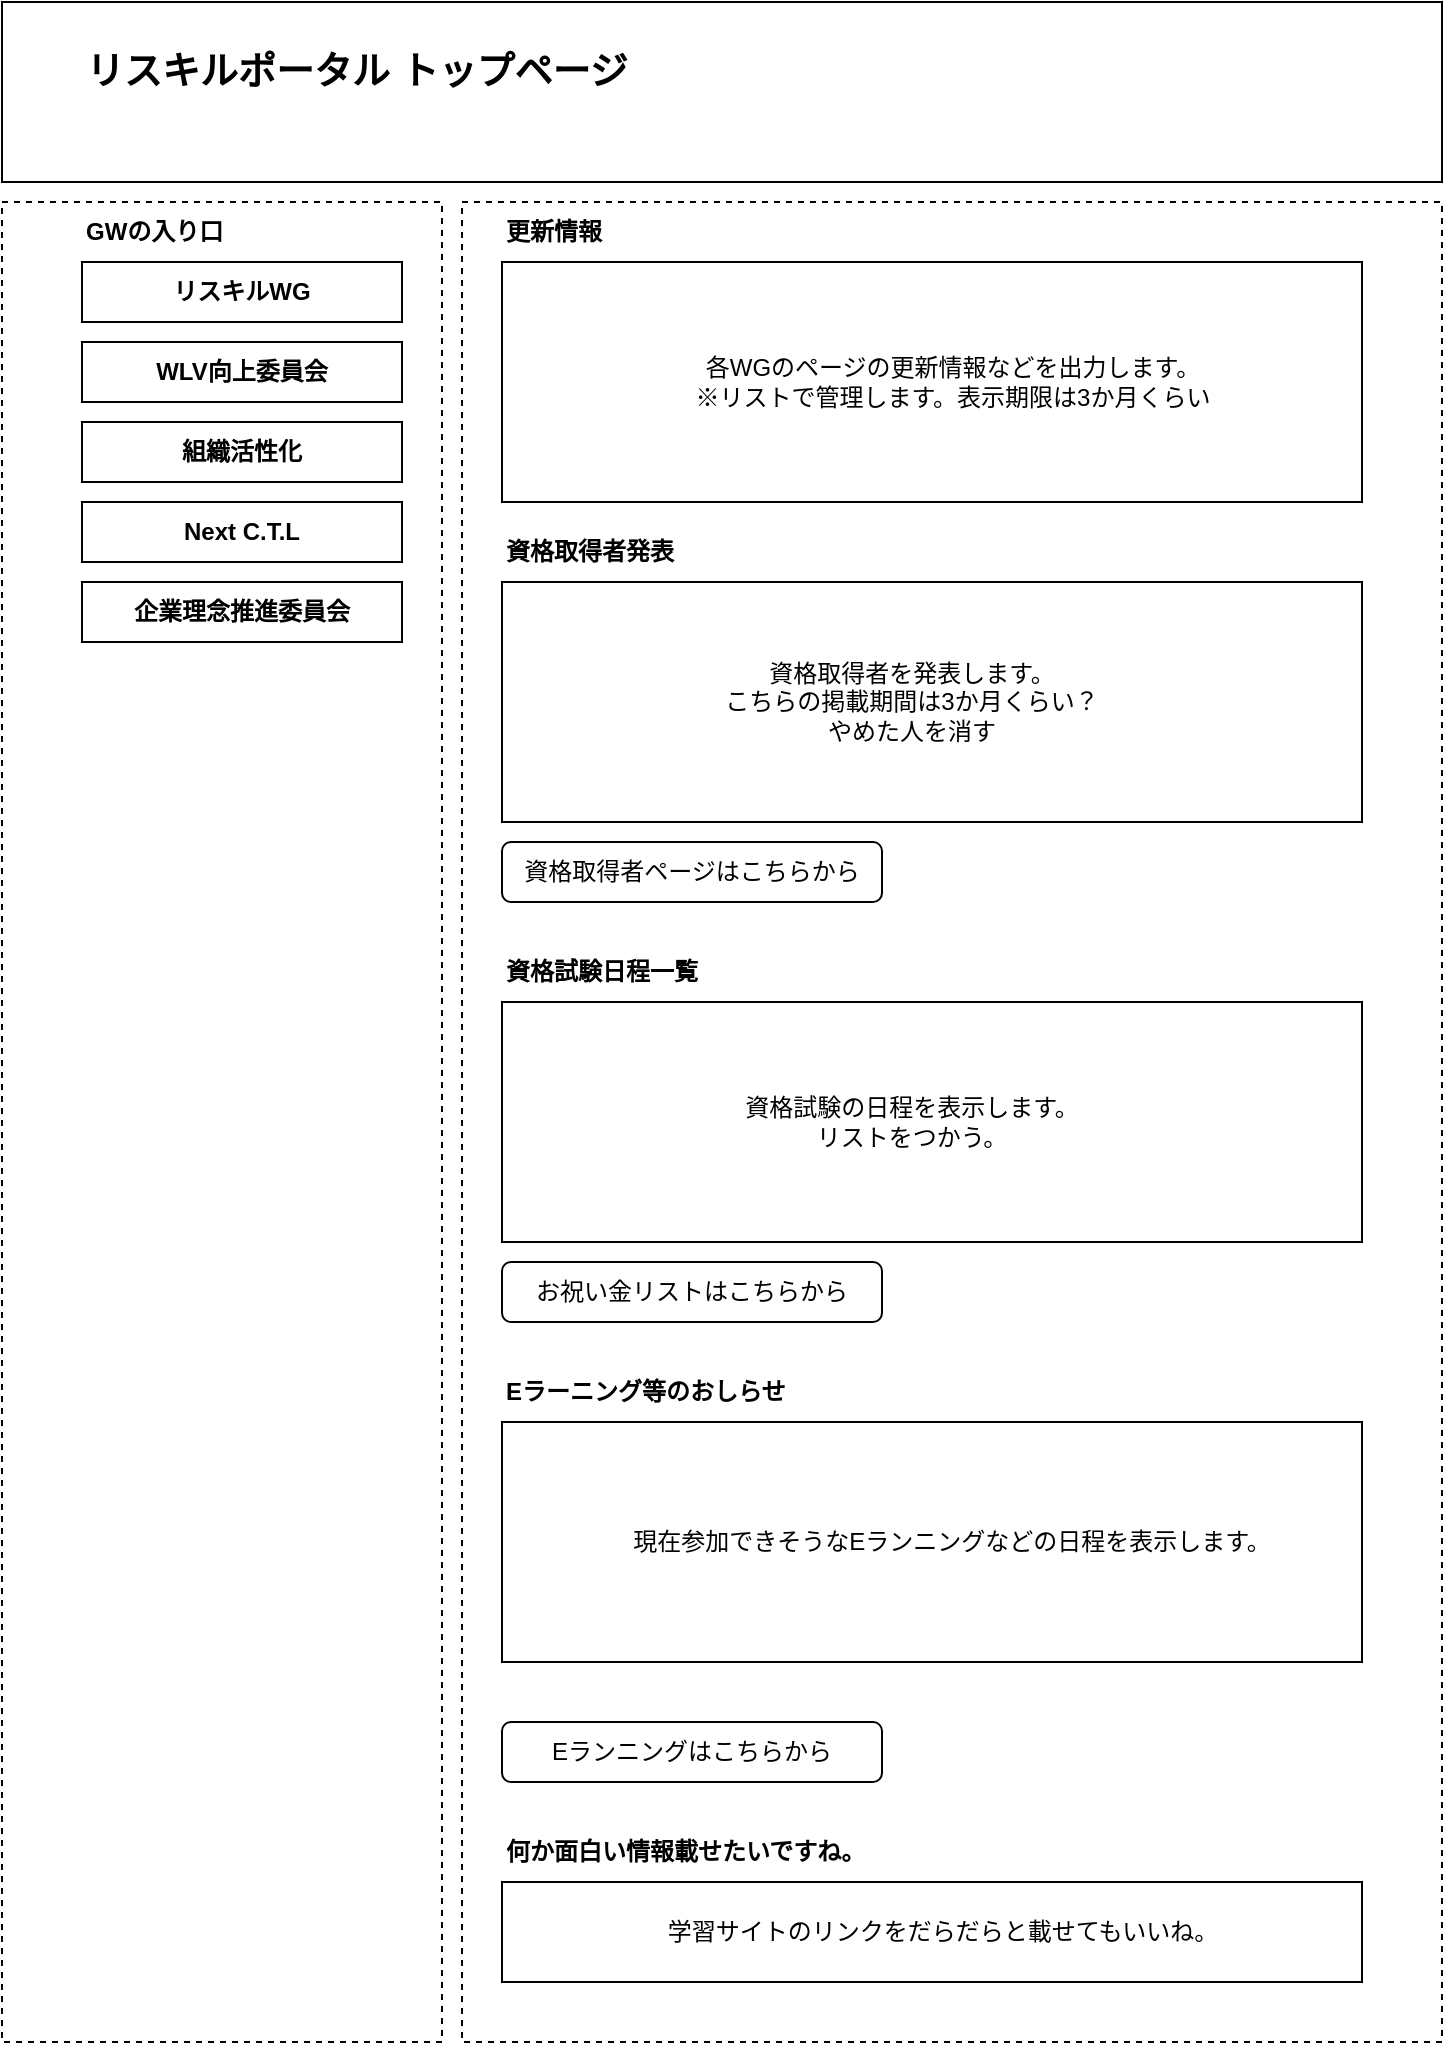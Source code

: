 <mxfile version="28.0.1" pages="3">
  <diagram name="メインページ" id="wMeUEnmld4QScc9gEmDQ">
    <mxGraphModel dx="1042" dy="741" grid="1" gridSize="10" guides="1" tooltips="1" connect="1" arrows="1" fold="1" page="1" pageScale="1" pageWidth="827" pageHeight="1169" math="0" shadow="0">
      <root>
        <mxCell id="0" />
        <mxCell id="1" parent="0" />
        <mxCell id="3IvfI03AtTfm9H1bnsi_-17" value="" style="rounded=0;whiteSpace=wrap;html=1;dashed=1;" parent="1" vertex="1">
          <mxGeometry x="270" y="120" width="490" height="920" as="geometry" />
        </mxCell>
        <mxCell id="oiv-4dMFuAl-StK903SG-4" value="" style="rounded=0;whiteSpace=wrap;html=1;" parent="1" vertex="1">
          <mxGeometry x="290" y="960" width="430" height="50" as="geometry" />
        </mxCell>
        <mxCell id="il_miRCFdZd_Thjj5DIv-8" value="" style="rounded=0;whiteSpace=wrap;html=1;" parent="1" vertex="1">
          <mxGeometry x="290" y="730" width="430" height="120" as="geometry" />
        </mxCell>
        <mxCell id="FedPMPM-3f4tM0Vr6WgK-15" value="" style="rounded=0;whiteSpace=wrap;html=1;" parent="1" vertex="1">
          <mxGeometry x="290" y="150" width="430" height="120" as="geometry" />
        </mxCell>
        <mxCell id="il_miRCFdZd_Thjj5DIv-2" value="" style="rounded=0;whiteSpace=wrap;html=1;" parent="1" vertex="1">
          <mxGeometry x="290" y="310" width="430" height="120" as="geometry" />
        </mxCell>
        <mxCell id="il_miRCFdZd_Thjj5DIv-5" value="" style="rounded=0;whiteSpace=wrap;html=1;" parent="1" vertex="1">
          <mxGeometry x="290" y="520" width="430" height="120" as="geometry" />
        </mxCell>
        <mxCell id="3IvfI03AtTfm9H1bnsi_-1" value="" style="rounded=0;whiteSpace=wrap;html=1;" parent="1" vertex="1">
          <mxGeometry x="40" y="20" width="720" height="90" as="geometry" />
        </mxCell>
        <mxCell id="FedPMPM-3f4tM0Vr6WgK-1" value="リスキルポータル トップページ" style="text;html=1;align=left;verticalAlign=middle;whiteSpace=wrap;rounded=0;fontSize=19;fontStyle=1" parent="1" vertex="1">
          <mxGeometry x="80" y="40" width="300" height="30" as="geometry" />
        </mxCell>
        <mxCell id="FedPMPM-3f4tM0Vr6WgK-14" value="更新情報" style="text;html=1;align=left;verticalAlign=middle;whiteSpace=wrap;rounded=0;fontSize=12;fontStyle=1" parent="1" vertex="1">
          <mxGeometry x="290" y="120" width="120" height="30" as="geometry" />
        </mxCell>
        <mxCell id="oiv-4dMFuAl-StK903SG-3" value="何か面白い情報載せたいですね。" style="text;html=1;align=left;verticalAlign=middle;whiteSpace=wrap;rounded=0;fontSize=12;fontStyle=1" parent="1" vertex="1">
          <mxGeometry x="290" y="930" width="240" height="30" as="geometry" />
        </mxCell>
        <mxCell id="oiv-4dMFuAl-StK903SG-5" value="学習サイトのリンクをだらだらと載せてもいいね。" style="text;html=1;align=center;verticalAlign=middle;whiteSpace=wrap;rounded=0;" parent="1" vertex="1">
          <mxGeometry x="342.5" y="970" width="335" height="30" as="geometry" />
        </mxCell>
        <mxCell id="il_miRCFdZd_Thjj5DIv-1" value="資格取得者発表" style="text;html=1;align=left;verticalAlign=middle;whiteSpace=wrap;rounded=0;fontSize=12;fontStyle=1" parent="1" vertex="1">
          <mxGeometry x="290" y="280" width="120" height="30" as="geometry" />
        </mxCell>
        <mxCell id="il_miRCFdZd_Thjj5DIv-4" value="資格試験日程一覧" style="text;html=1;align=left;verticalAlign=middle;whiteSpace=wrap;rounded=0;fontSize=12;fontStyle=1" parent="1" vertex="1">
          <mxGeometry x="290" y="490" width="120" height="30" as="geometry" />
        </mxCell>
        <mxCell id="il_miRCFdZd_Thjj5DIv-7" value="Eラーニング等のおしらせ" style="text;html=1;align=left;verticalAlign=middle;whiteSpace=wrap;rounded=0;fontSize=12;fontStyle=1" parent="1" vertex="1">
          <mxGeometry x="290" y="700" width="160" height="30" as="geometry" />
        </mxCell>
        <mxCell id="il_miRCFdZd_Thjj5DIv-9" value="現在参加できそうなEランニングなどの日程を表示します。" style="text;html=1;align=center;verticalAlign=middle;whiteSpace=wrap;rounded=0;" parent="1" vertex="1">
          <mxGeometry x="330" y="775" width="370" height="30" as="geometry" />
        </mxCell>
        <mxCell id="c4v6A1TwBVcsJ7pFR3_V-1" value="お祝い金リストはこちらから" style="rounded=1;whiteSpace=wrap;html=1;" parent="1" vertex="1">
          <mxGeometry x="290" y="650" width="190" height="30" as="geometry" />
        </mxCell>
        <mxCell id="c4v6A1TwBVcsJ7pFR3_V-2" value="Eランニングはこちらから" style="rounded=1;whiteSpace=wrap;html=1;" parent="1" vertex="1">
          <mxGeometry x="290" y="880" width="190" height="30" as="geometry" />
        </mxCell>
        <mxCell id="c4v6A1TwBVcsJ7pFR3_V-3" value="資格取得者ページはこちらから" style="rounded=1;whiteSpace=wrap;html=1;" parent="1" vertex="1">
          <mxGeometry x="290" y="440" width="190" height="30" as="geometry" />
        </mxCell>
        <mxCell id="il_miRCFdZd_Thjj5DIv-6" value="資格試験の日程を表示します。&lt;div&gt;リストをつかう。&lt;/div&gt;" style="text;html=1;align=center;verticalAlign=middle;whiteSpace=wrap;rounded=0;" parent="1" vertex="1">
          <mxGeometry x="380" y="540" width="230" height="80" as="geometry" />
        </mxCell>
        <mxCell id="il_miRCFdZd_Thjj5DIv-3" value="資格取得者を発表します。&lt;div&gt;こちらの掲載期間は3か月くらい？&lt;/div&gt;&lt;div&gt;やめた人を消す&lt;/div&gt;" style="text;html=1;align=center;verticalAlign=middle;whiteSpace=wrap;rounded=0;" parent="1" vertex="1">
          <mxGeometry x="380" y="340" width="230" height="60" as="geometry" />
        </mxCell>
        <mxCell id="oiv-4dMFuAl-StK903SG-1" value="各WGのページの更新情報などを出力します。&lt;div&gt;※リストで管理します。表示期限は3か月くらい&lt;/div&gt;" style="text;html=1;align=center;verticalAlign=middle;whiteSpace=wrap;rounded=0;" parent="1" vertex="1">
          <mxGeometry x="367.5" y="182.5" width="295" height="55" as="geometry" />
        </mxCell>
        <mxCell id="aWnUI_tGvnglUYrXrIqi-3" value="" style="group" parent="1" vertex="1" connectable="0">
          <mxGeometry x="80" y="120" width="180" height="920" as="geometry" />
        </mxCell>
        <mxCell id="3IvfI03AtTfm9H1bnsi_-3" value="" style="rounded=0;whiteSpace=wrap;html=1;dashed=1;" parent="aWnUI_tGvnglUYrXrIqi-3" vertex="1">
          <mxGeometry x="-40" width="220" height="920" as="geometry" />
        </mxCell>
        <mxCell id="FedPMPM-3f4tM0Vr6WgK-2" value="GWの入り口" style="text;html=1;align=left;verticalAlign=middle;whiteSpace=wrap;rounded=0;fontSize=12;fontStyle=1" parent="aWnUI_tGvnglUYrXrIqi-3" vertex="1">
          <mxGeometry width="160" height="30" as="geometry" />
        </mxCell>
        <mxCell id="FedPMPM-3f4tM0Vr6WgK-3" value="" style="rounded=0;whiteSpace=wrap;html=1;" parent="aWnUI_tGvnglUYrXrIqi-3" vertex="1">
          <mxGeometry y="30" width="160" height="30" as="geometry" />
        </mxCell>
        <mxCell id="FedPMPM-3f4tM0Vr6WgK-4" value="" style="rounded=0;whiteSpace=wrap;html=1;" parent="aWnUI_tGvnglUYrXrIqi-3" vertex="1">
          <mxGeometry y="70" width="160" height="30" as="geometry" />
        </mxCell>
        <mxCell id="FedPMPM-3f4tM0Vr6WgK-5" value="" style="rounded=0;whiteSpace=wrap;html=1;" parent="aWnUI_tGvnglUYrXrIqi-3" vertex="1">
          <mxGeometry y="110" width="160" height="30" as="geometry" />
        </mxCell>
        <mxCell id="FedPMPM-3f4tM0Vr6WgK-6" value="" style="rounded=0;whiteSpace=wrap;html=1;" parent="aWnUI_tGvnglUYrXrIqi-3" vertex="1">
          <mxGeometry y="150" width="160" height="30" as="geometry" />
        </mxCell>
        <mxCell id="FedPMPM-3f4tM0Vr6WgK-7" value="" style="rounded=0;whiteSpace=wrap;html=1;" parent="aWnUI_tGvnglUYrXrIqi-3" vertex="1">
          <mxGeometry y="190" width="160" height="30" as="geometry" />
        </mxCell>
        <mxCell id="FedPMPM-3f4tM0Vr6WgK-9" value="リスキルWG" style="text;html=1;align=center;verticalAlign=middle;whiteSpace=wrap;rounded=0;fontSize=12;fontStyle=1" parent="aWnUI_tGvnglUYrXrIqi-3" vertex="1">
          <mxGeometry y="30" width="160" height="30" as="geometry" />
        </mxCell>
        <mxCell id="FedPMPM-3f4tM0Vr6WgK-10" value="WLV向上委員会" style="text;html=1;align=center;verticalAlign=middle;whiteSpace=wrap;rounded=0;fontSize=12;fontStyle=1" parent="aWnUI_tGvnglUYrXrIqi-3" vertex="1">
          <mxGeometry y="70" width="160" height="30" as="geometry" />
        </mxCell>
        <mxCell id="FedPMPM-3f4tM0Vr6WgK-11" value="組織活性化" style="text;html=1;align=center;verticalAlign=middle;whiteSpace=wrap;rounded=0;fontSize=12;fontStyle=1" parent="aWnUI_tGvnglUYrXrIqi-3" vertex="1">
          <mxGeometry y="110" width="160" height="30" as="geometry" />
        </mxCell>
        <mxCell id="FedPMPM-3f4tM0Vr6WgK-12" value="Next C.T.L" style="text;html=1;align=center;verticalAlign=middle;whiteSpace=wrap;rounded=0;fontSize=12;fontStyle=1" parent="aWnUI_tGvnglUYrXrIqi-3" vertex="1">
          <mxGeometry y="150" width="160" height="30" as="geometry" />
        </mxCell>
        <mxCell id="FedPMPM-3f4tM0Vr6WgK-13" value="企業理念推進委員会" style="text;html=1;align=center;verticalAlign=middle;whiteSpace=wrap;rounded=0;fontSize=12;fontStyle=1" parent="aWnUI_tGvnglUYrXrIqi-3" vertex="1">
          <mxGeometry y="190" width="160" height="30" as="geometry" />
        </mxCell>
      </root>
    </mxGraphModel>
  </diagram>
  <diagram id="KC0oikg14A7N1GVqcF_b" name="リスキルサイト">
    <mxGraphModel dx="1042" dy="741" grid="1" gridSize="10" guides="1" tooltips="1" connect="1" arrows="1" fold="1" page="1" pageScale="1" pageWidth="827" pageHeight="1169" math="0" shadow="0">
      <root>
        <mxCell id="0" />
        <mxCell id="1" parent="0" />
        <mxCell id="DO2PiSeSNPy9GDb11soI-1" value="リスキルWG - トップページ" style="text;html=1;align=left;verticalAlign=middle;whiteSpace=wrap;rounded=0;fontSize=19;fontStyle=1" parent="1" vertex="1">
          <mxGeometry x="40" y="40" width="300" height="30" as="geometry" />
        </mxCell>
        <mxCell id="DO2PiSeSNPy9GDb11soI-2" value="メインメニュー" style="text;html=1;align=left;verticalAlign=middle;whiteSpace=wrap;rounded=0;fontSize=12;fontStyle=1" parent="1" vertex="1">
          <mxGeometry x="40" y="170" width="240" height="30" as="geometry" />
        </mxCell>
        <mxCell id="DO2PiSeSNPy9GDb11soI-3" value="" style="rounded=0;whiteSpace=wrap;html=1;" parent="1" vertex="1">
          <mxGeometry x="40" y="200" width="120" height="90" as="geometry" />
        </mxCell>
        <mxCell id="DO2PiSeSNPy9GDb11soI-4" value="" style="rounded=0;whiteSpace=wrap;html=1;" parent="1" vertex="1">
          <mxGeometry x="180" y="200" width="120" height="90" as="geometry" />
        </mxCell>
        <mxCell id="DO2PiSeSNPy9GDb11soI-5" value="" style="rounded=0;whiteSpace=wrap;html=1;" parent="1" vertex="1">
          <mxGeometry x="320" y="200" width="120" height="90" as="geometry" />
        </mxCell>
        <mxCell id="DO2PiSeSNPy9GDb11soI-8" value="リスキルメンバー紹介" style="text;html=1;align=left;verticalAlign=middle;whiteSpace=wrap;rounded=0;fontSize=12;fontStyle=1" parent="1" vertex="1">
          <mxGeometry x="40" y="560" width="240" height="30" as="geometry" />
        </mxCell>
        <mxCell id="DO2PiSeSNPy9GDb11soI-9" value="リスキル研修情報" style="text;html=1;align=center;verticalAlign=middle;whiteSpace=wrap;rounded=0;fontSize=12;fontStyle=1" parent="1" vertex="1">
          <mxGeometry x="40" y="260" width="120" height="30" as="geometry" />
        </mxCell>
        <mxCell id="DO2PiSeSNPy9GDb11soI-10" value="クラウド環境提供" style="text;html=1;align=center;verticalAlign=middle;whiteSpace=wrap;rounded=0;fontSize=12;fontStyle=1" parent="1" vertex="1">
          <mxGeometry x="180" y="260" width="120" height="30" as="geometry" />
        </mxCell>
        <mxCell id="DO2PiSeSNPy9GDb11soI-11" value="資格取得応援" style="text;html=1;align=center;verticalAlign=middle;whiteSpace=wrap;rounded=0;fontSize=12;fontStyle=1" parent="1" vertex="1">
          <mxGeometry x="320" y="260" width="120" height="30" as="geometry" />
        </mxCell>
        <mxCell id="DO2PiSeSNPy9GDb11soI-14" value="更新情報" style="text;html=1;align=left;verticalAlign=middle;whiteSpace=wrap;rounded=0;fontSize=12;fontStyle=1" parent="1" vertex="1">
          <mxGeometry x="40" y="310" width="120" height="30" as="geometry" />
        </mxCell>
        <mxCell id="DO2PiSeSNPy9GDb11soI-15" value="" style="rounded=0;whiteSpace=wrap;html=1;" parent="1" vertex="1">
          <mxGeometry x="40" y="340" width="680" height="120" as="geometry" />
        </mxCell>
        <mxCell id="DO2PiSeSNPy9GDb11soI-16" value="おしらせ" style="text;html=1;align=left;verticalAlign=middle;whiteSpace=wrap;rounded=0;fontSize=12;fontStyle=1" parent="1" vertex="1">
          <mxGeometry x="40" y="80" width="240" height="30" as="geometry" />
        </mxCell>
        <mxCell id="DO2PiSeSNPy9GDb11soI-17" value="" style="rounded=0;whiteSpace=wrap;html=1;" parent="1" vertex="1">
          <mxGeometry x="40" y="110" width="680" height="50" as="geometry" />
        </mxCell>
        <mxCell id="DO2PiSeSNPy9GDb11soI-18" value="" style="rounded=0;whiteSpace=wrap;html=1;" parent="1" vertex="1">
          <mxGeometry x="40" y="590" width="120" height="90" as="geometry" />
        </mxCell>
        <mxCell id="DO2PiSeSNPy9GDb11soI-19" value="" style="rounded=0;whiteSpace=wrap;html=1;" parent="1" vertex="1">
          <mxGeometry x="180" y="590" width="120" height="90" as="geometry" />
        </mxCell>
        <mxCell id="DO2PiSeSNPy9GDb11soI-20" value="" style="rounded=0;whiteSpace=wrap;html=1;" parent="1" vertex="1">
          <mxGeometry x="320" y="590" width="120" height="90" as="geometry" />
        </mxCell>
        <mxCell id="DO2PiSeSNPy9GDb11soI-21" value="" style="rounded=0;whiteSpace=wrap;html=1;" parent="1" vertex="1">
          <mxGeometry x="460" y="590" width="120" height="90" as="geometry" />
        </mxCell>
        <mxCell id="DO2PiSeSNPy9GDb11soI-22" value="" style="rounded=0;whiteSpace=wrap;html=1;" parent="1" vertex="1">
          <mxGeometry x="600" y="590" width="120" height="90" as="geometry" />
        </mxCell>
        <mxCell id="DO2PiSeSNPy9GDb11soI-23" value="リスキルWG" style="text;html=1;align=center;verticalAlign=middle;whiteSpace=wrap;rounded=0;fontSize=12;fontStyle=1" parent="1" vertex="1">
          <mxGeometry x="40" y="650" width="120" height="30" as="geometry" />
        </mxCell>
        <mxCell id="DO2PiSeSNPy9GDb11soI-24" value="WLV向上委員会" style="text;html=1;align=center;verticalAlign=middle;whiteSpace=wrap;rounded=0;fontSize=12;fontStyle=1" parent="1" vertex="1">
          <mxGeometry x="180" y="650" width="120" height="30" as="geometry" />
        </mxCell>
        <mxCell id="DO2PiSeSNPy9GDb11soI-25" value="組織活性化" style="text;html=1;align=center;verticalAlign=middle;whiteSpace=wrap;rounded=0;fontSize=12;fontStyle=1" parent="1" vertex="1">
          <mxGeometry x="320" y="650" width="120" height="30" as="geometry" />
        </mxCell>
        <mxCell id="DO2PiSeSNPy9GDb11soI-26" value="Next C.T.L" style="text;html=1;align=center;verticalAlign=middle;whiteSpace=wrap;rounded=0;fontSize=12;fontStyle=1" parent="1" vertex="1">
          <mxGeometry x="460" y="650" width="120" height="30" as="geometry" />
        </mxCell>
        <mxCell id="DO2PiSeSNPy9GDb11soI-27" value="企業理念推進委員会" style="text;html=1;align=center;verticalAlign=middle;whiteSpace=wrap;rounded=0;fontSize=12;fontStyle=1" parent="1" vertex="1">
          <mxGeometry x="600" y="650" width="120" height="30" as="geometry" />
        </mxCell>
        <mxCell id="DO2PiSeSNPy9GDb11soI-28" value="各ページの更新情報などを掲載します。" style="text;html=1;align=center;verticalAlign=middle;whiteSpace=wrap;rounded=0;" parent="1" vertex="1">
          <mxGeometry x="260" y="385" width="230" height="30" as="geometry" />
        </mxCell>
        <mxCell id="DO2PiSeSNPy9GDb11soI-29" value="重要度の高い情報を掲載します。" style="text;html=1;align=center;verticalAlign=middle;whiteSpace=wrap;rounded=0;" parent="1" vertex="1">
          <mxGeometry x="260" y="120" width="230" height="30" as="geometry" />
        </mxCell>
      </root>
    </mxGraphModel>
  </diagram>
  <diagram name="リスキルサイトのコピー" id="lc2Pluh0yq9wfzb1Csjt">
    <mxGraphModel dx="1418" dy="760" grid="1" gridSize="10" guides="1" tooltips="1" connect="1" arrows="1" fold="1" page="1" pageScale="1" pageWidth="827" pageHeight="1169" math="0" shadow="0">
      <root>
        <mxCell id="_4XoBn0VADHWwbgrYfSZ-0" />
        <mxCell id="_4XoBn0VADHWwbgrYfSZ-1" parent="_4XoBn0VADHWwbgrYfSZ-0" />
        <mxCell id="_4XoBn0VADHWwbgrYfSZ-2" value="WLV向上委員会 - トップページ" style="text;html=1;align=left;verticalAlign=middle;whiteSpace=wrap;rounded=0;fontSize=19;fontStyle=1" parent="_4XoBn0VADHWwbgrYfSZ-1" vertex="1">
          <mxGeometry x="40" y="40" width="300" height="30" as="geometry" />
        </mxCell>
        <mxCell id="_4XoBn0VADHWwbgrYfSZ-3" value="メインメニュー" style="text;html=1;align=left;verticalAlign=middle;whiteSpace=wrap;rounded=0;fontSize=12;fontStyle=1" parent="_4XoBn0VADHWwbgrYfSZ-1" vertex="1">
          <mxGeometry x="40" y="170" width="240" height="30" as="geometry" />
        </mxCell>
        <mxCell id="_4XoBn0VADHWwbgrYfSZ-4" value="" style="rounded=0;whiteSpace=wrap;html=1;" parent="_4XoBn0VADHWwbgrYfSZ-1" vertex="1">
          <mxGeometry x="40" y="200" width="120" height="90" as="geometry" />
        </mxCell>
        <mxCell id="_4XoBn0VADHWwbgrYfSZ-5" value="" style="rounded=0;whiteSpace=wrap;html=1;" parent="_4XoBn0VADHWwbgrYfSZ-1" vertex="1">
          <mxGeometry x="180" y="200" width="120" height="90" as="geometry" />
        </mxCell>
        <mxCell id="_4XoBn0VADHWwbgrYfSZ-6" value="" style="rounded=0;whiteSpace=wrap;html=1;" parent="_4XoBn0VADHWwbgrYfSZ-1" vertex="1">
          <mxGeometry x="320" y="200" width="120" height="90" as="geometry" />
        </mxCell>
        <mxCell id="_4XoBn0VADHWwbgrYfSZ-7" value="" style="rounded=0;whiteSpace=wrap;html=1;" parent="_4XoBn0VADHWwbgrYfSZ-1" vertex="1">
          <mxGeometry x="460" y="200" width="120" height="90" as="geometry" />
        </mxCell>
        <mxCell id="_4XoBn0VADHWwbgrYfSZ-8" value="" style="rounded=0;whiteSpace=wrap;html=1;" parent="_4XoBn0VADHWwbgrYfSZ-1" vertex="1">
          <mxGeometry x="600" y="200" width="120" height="90" as="geometry" />
        </mxCell>
        <mxCell id="_4XoBn0VADHWwbgrYfSZ-9" value="リスキルメンバー紹介" style="text;html=1;align=left;verticalAlign=middle;whiteSpace=wrap;rounded=0;fontSize=12;fontStyle=1" parent="_4XoBn0VADHWwbgrYfSZ-1" vertex="1">
          <mxGeometry x="40" y="560" width="240" height="30" as="geometry" />
        </mxCell>
        <mxCell id="_4XoBn0VADHWwbgrYfSZ-10" value="リスキルWG" style="text;html=1;align=center;verticalAlign=middle;whiteSpace=wrap;rounded=0;fontSize=12;fontStyle=1" parent="_4XoBn0VADHWwbgrYfSZ-1" vertex="1">
          <mxGeometry x="40" y="260" width="120" height="30" as="geometry" />
        </mxCell>
        <mxCell id="_4XoBn0VADHWwbgrYfSZ-11" value="WLV向上委員会" style="text;html=1;align=center;verticalAlign=middle;whiteSpace=wrap;rounded=0;fontSize=12;fontStyle=1" parent="_4XoBn0VADHWwbgrYfSZ-1" vertex="1">
          <mxGeometry x="180" y="260" width="120" height="30" as="geometry" />
        </mxCell>
        <mxCell id="_4XoBn0VADHWwbgrYfSZ-12" value="組織活性化" style="text;html=1;align=center;verticalAlign=middle;whiteSpace=wrap;rounded=0;fontSize=12;fontStyle=1" parent="_4XoBn0VADHWwbgrYfSZ-1" vertex="1">
          <mxGeometry x="320" y="260" width="120" height="30" as="geometry" />
        </mxCell>
        <mxCell id="_4XoBn0VADHWwbgrYfSZ-13" value="Next C.T.L" style="text;html=1;align=center;verticalAlign=middle;whiteSpace=wrap;rounded=0;fontSize=12;fontStyle=1" parent="_4XoBn0VADHWwbgrYfSZ-1" vertex="1">
          <mxGeometry x="460" y="260" width="120" height="30" as="geometry" />
        </mxCell>
        <mxCell id="_4XoBn0VADHWwbgrYfSZ-14" value="企業理念推進委員会" style="text;html=1;align=center;verticalAlign=middle;whiteSpace=wrap;rounded=0;fontSize=12;fontStyle=1" parent="_4XoBn0VADHWwbgrYfSZ-1" vertex="1">
          <mxGeometry x="600" y="260" width="120" height="30" as="geometry" />
        </mxCell>
        <mxCell id="_4XoBn0VADHWwbgrYfSZ-15" value="更新情報" style="text;html=1;align=left;verticalAlign=middle;whiteSpace=wrap;rounded=0;fontSize=12;fontStyle=1" parent="_4XoBn0VADHWwbgrYfSZ-1" vertex="1">
          <mxGeometry x="40" y="310" width="120" height="30" as="geometry" />
        </mxCell>
        <mxCell id="_4XoBn0VADHWwbgrYfSZ-16" value="" style="rounded=0;whiteSpace=wrap;html=1;" parent="_4XoBn0VADHWwbgrYfSZ-1" vertex="1">
          <mxGeometry x="40" y="340" width="680" height="120" as="geometry" />
        </mxCell>
        <mxCell id="_4XoBn0VADHWwbgrYfSZ-17" value="おしらせ" style="text;html=1;align=left;verticalAlign=middle;whiteSpace=wrap;rounded=0;fontSize=12;fontStyle=1" parent="_4XoBn0VADHWwbgrYfSZ-1" vertex="1">
          <mxGeometry x="40" y="80" width="240" height="30" as="geometry" />
        </mxCell>
        <mxCell id="_4XoBn0VADHWwbgrYfSZ-18" value="" style="rounded=0;whiteSpace=wrap;html=1;" parent="_4XoBn0VADHWwbgrYfSZ-1" vertex="1">
          <mxGeometry x="40" y="110" width="680" height="50" as="geometry" />
        </mxCell>
        <mxCell id="_4XoBn0VADHWwbgrYfSZ-19" value="" style="rounded=0;whiteSpace=wrap;html=1;" parent="_4XoBn0VADHWwbgrYfSZ-1" vertex="1">
          <mxGeometry x="40" y="590" width="120" height="90" as="geometry" />
        </mxCell>
        <mxCell id="_4XoBn0VADHWwbgrYfSZ-20" value="" style="rounded=0;whiteSpace=wrap;html=1;" parent="_4XoBn0VADHWwbgrYfSZ-1" vertex="1">
          <mxGeometry x="180" y="590" width="120" height="90" as="geometry" />
        </mxCell>
        <mxCell id="_4XoBn0VADHWwbgrYfSZ-21" value="" style="rounded=0;whiteSpace=wrap;html=1;" parent="_4XoBn0VADHWwbgrYfSZ-1" vertex="1">
          <mxGeometry x="320" y="590" width="120" height="90" as="geometry" />
        </mxCell>
        <mxCell id="_4XoBn0VADHWwbgrYfSZ-22" value="" style="rounded=0;whiteSpace=wrap;html=1;" parent="_4XoBn0VADHWwbgrYfSZ-1" vertex="1">
          <mxGeometry x="460" y="590" width="120" height="90" as="geometry" />
        </mxCell>
        <mxCell id="_4XoBn0VADHWwbgrYfSZ-23" value="" style="rounded=0;whiteSpace=wrap;html=1;" parent="_4XoBn0VADHWwbgrYfSZ-1" vertex="1">
          <mxGeometry x="600" y="590" width="120" height="90" as="geometry" />
        </mxCell>
        <mxCell id="_4XoBn0VADHWwbgrYfSZ-24" value="リスキルWG" style="text;html=1;align=center;verticalAlign=middle;whiteSpace=wrap;rounded=0;fontSize=12;fontStyle=1" parent="_4XoBn0VADHWwbgrYfSZ-1" vertex="1">
          <mxGeometry x="40" y="650" width="120" height="30" as="geometry" />
        </mxCell>
        <mxCell id="_4XoBn0VADHWwbgrYfSZ-25" value="WLV向上委員会" style="text;html=1;align=center;verticalAlign=middle;whiteSpace=wrap;rounded=0;fontSize=12;fontStyle=1" parent="_4XoBn0VADHWwbgrYfSZ-1" vertex="1">
          <mxGeometry x="180" y="650" width="120" height="30" as="geometry" />
        </mxCell>
        <mxCell id="_4XoBn0VADHWwbgrYfSZ-26" value="組織活性化" style="text;html=1;align=center;verticalAlign=middle;whiteSpace=wrap;rounded=0;fontSize=12;fontStyle=1" parent="_4XoBn0VADHWwbgrYfSZ-1" vertex="1">
          <mxGeometry x="320" y="650" width="120" height="30" as="geometry" />
        </mxCell>
        <mxCell id="_4XoBn0VADHWwbgrYfSZ-27" value="Next C.T.L" style="text;html=1;align=center;verticalAlign=middle;whiteSpace=wrap;rounded=0;fontSize=12;fontStyle=1" parent="_4XoBn0VADHWwbgrYfSZ-1" vertex="1">
          <mxGeometry x="460" y="650" width="120" height="30" as="geometry" />
        </mxCell>
        <mxCell id="_4XoBn0VADHWwbgrYfSZ-28" value="企業理念推進委員会" style="text;html=1;align=center;verticalAlign=middle;whiteSpace=wrap;rounded=0;fontSize=12;fontStyle=1" parent="_4XoBn0VADHWwbgrYfSZ-1" vertex="1">
          <mxGeometry x="600" y="650" width="120" height="30" as="geometry" />
        </mxCell>
        <mxCell id="_4XoBn0VADHWwbgrYfSZ-29" value="各ページの更新情報などを掲載します。" style="text;html=1;align=center;verticalAlign=middle;whiteSpace=wrap;rounded=0;" parent="_4XoBn0VADHWwbgrYfSZ-1" vertex="1">
          <mxGeometry x="260" y="385" width="230" height="30" as="geometry" />
        </mxCell>
        <mxCell id="_4XoBn0VADHWwbgrYfSZ-30" value="重要度の高い情報を掲載します。" style="text;html=1;align=center;verticalAlign=middle;whiteSpace=wrap;rounded=0;" parent="_4XoBn0VADHWwbgrYfSZ-1" vertex="1">
          <mxGeometry x="260" y="120" width="230" height="30" as="geometry" />
        </mxCell>
      </root>
    </mxGraphModel>
  </diagram>
</mxfile>
